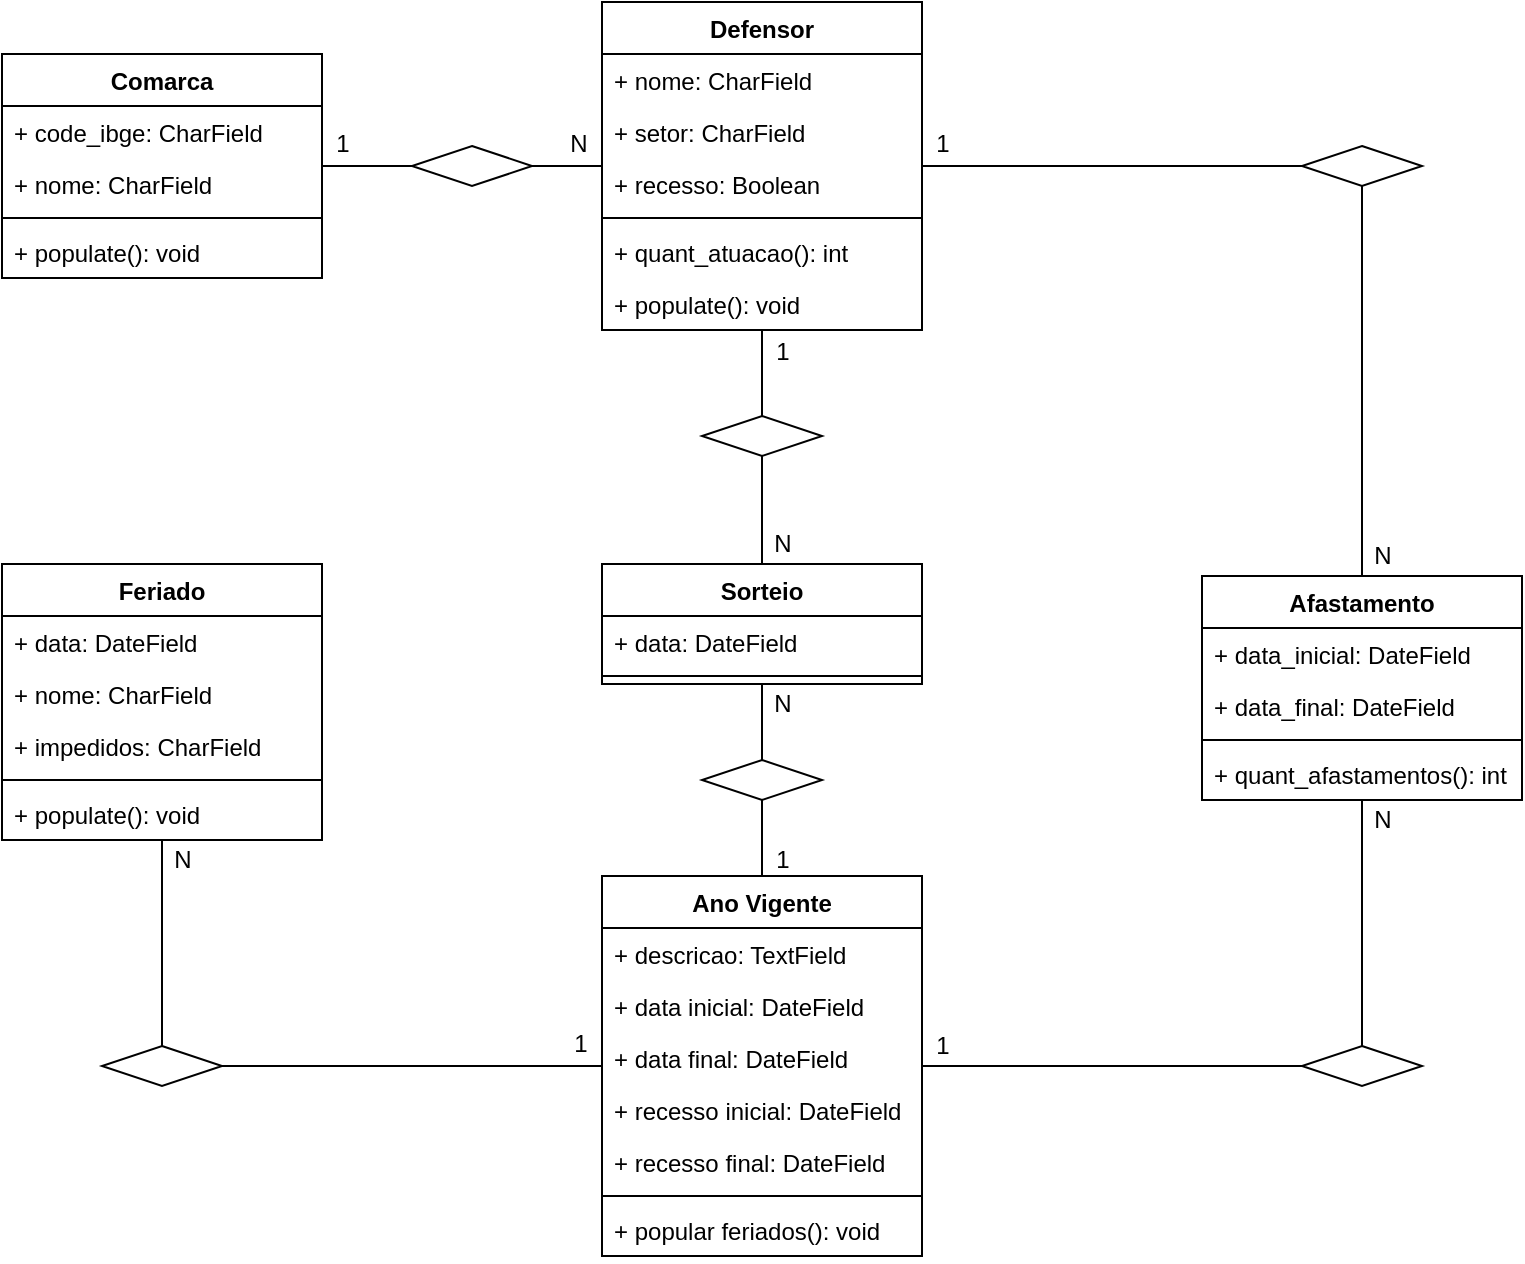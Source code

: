 <mxfile version="15.4.0" type="device"><diagram id="7D2Awziaqjh-ZxNbm0cB" name="database"><mxGraphModel dx="942" dy="604" grid="1" gridSize="10" guides="1" tooltips="1" connect="1" arrows="1" fold="1" page="1" pageScale="1" pageWidth="1169" pageHeight="827" background="#FFFFFF" math="0" shadow="0"><root><mxCell id="0"/><mxCell id="1" parent="0"/><mxCell id="XMSpozBK8sx_yIxx1TeK-5" value="Comarca" style="swimlane;fontStyle=1;align=center;verticalAlign=top;childLayout=stackLayout;horizontal=1;startSize=26;horizontalStack=0;resizeParent=1;resizeParentMax=0;resizeLast=0;collapsible=1;marginBottom=0;" parent="1" vertex="1"><mxGeometry x="205" y="126" width="160" height="112" as="geometry"/></mxCell><mxCell id="XMSpozBK8sx_yIxx1TeK-6" value="+ code_ibge: CharField" style="text;strokeColor=none;fillColor=none;align=left;verticalAlign=top;spacingLeft=4;spacingRight=4;overflow=hidden;rotatable=0;points=[[0,0.5],[1,0.5]];portConstraint=eastwest;" parent="XMSpozBK8sx_yIxx1TeK-5" vertex="1"><mxGeometry y="26" width="160" height="26" as="geometry"/></mxCell><mxCell id="XMSpozBK8sx_yIxx1TeK-9" value="+ nome: CharField" style="text;strokeColor=none;fillColor=none;align=left;verticalAlign=top;spacingLeft=4;spacingRight=4;overflow=hidden;rotatable=0;points=[[0,0.5],[1,0.5]];portConstraint=eastwest;" parent="XMSpozBK8sx_yIxx1TeK-5" vertex="1"><mxGeometry y="52" width="160" height="26" as="geometry"/></mxCell><mxCell id="XMSpozBK8sx_yIxx1TeK-7" value="" style="line;strokeWidth=1;fillColor=none;align=left;verticalAlign=middle;spacingTop=-1;spacingLeft=3;spacingRight=3;rotatable=0;labelPosition=right;points=[];portConstraint=eastwest;" parent="XMSpozBK8sx_yIxx1TeK-5" vertex="1"><mxGeometry y="78" width="160" height="8" as="geometry"/></mxCell><mxCell id="XMSpozBK8sx_yIxx1TeK-8" value="+ populate(): void" style="text;strokeColor=none;fillColor=none;align=left;verticalAlign=top;spacingLeft=4;spacingRight=4;overflow=hidden;rotatable=0;points=[[0,0.5],[1,0.5]];portConstraint=eastwest;" parent="XMSpozBK8sx_yIxx1TeK-5" vertex="1"><mxGeometry y="86" width="160" height="26" as="geometry"/></mxCell><mxCell id="XMSpozBK8sx_yIxx1TeK-10" value="Defensor" style="swimlane;fontStyle=1;align=center;verticalAlign=top;childLayout=stackLayout;horizontal=1;startSize=26;horizontalStack=0;resizeParent=1;resizeParentMax=0;resizeLast=0;collapsible=1;marginBottom=0;" parent="1" vertex="1"><mxGeometry x="505" y="100" width="160" height="164" as="geometry"/></mxCell><mxCell id="XMSpozBK8sx_yIxx1TeK-11" value="+ nome: CharField" style="text;strokeColor=none;fillColor=none;align=left;verticalAlign=top;spacingLeft=4;spacingRight=4;overflow=hidden;rotatable=0;points=[[0,0.5],[1,0.5]];portConstraint=eastwest;" parent="XMSpozBK8sx_yIxx1TeK-10" vertex="1"><mxGeometry y="26" width="160" height="26" as="geometry"/></mxCell><mxCell id="XMSpozBK8sx_yIxx1TeK-12" value="+ setor: CharField" style="text;strokeColor=none;fillColor=none;align=left;verticalAlign=top;spacingLeft=4;spacingRight=4;overflow=hidden;rotatable=0;points=[[0,0.5],[1,0.5]];portConstraint=eastwest;" parent="XMSpozBK8sx_yIxx1TeK-10" vertex="1"><mxGeometry y="52" width="160" height="26" as="geometry"/></mxCell><mxCell id="XMSpozBK8sx_yIxx1TeK-15" value="+ recesso: Boolean" style="text;strokeColor=none;fillColor=none;align=left;verticalAlign=top;spacingLeft=4;spacingRight=4;overflow=hidden;rotatable=0;points=[[0,0.5],[1,0.5]];portConstraint=eastwest;" parent="XMSpozBK8sx_yIxx1TeK-10" vertex="1"><mxGeometry y="78" width="160" height="26" as="geometry"/></mxCell><mxCell id="XMSpozBK8sx_yIxx1TeK-13" value="" style="line;strokeWidth=1;fillColor=none;align=left;verticalAlign=middle;spacingTop=-1;spacingLeft=3;spacingRight=3;rotatable=0;labelPosition=right;points=[];portConstraint=eastwest;" parent="XMSpozBK8sx_yIxx1TeK-10" vertex="1"><mxGeometry y="104" width="160" height="8" as="geometry"/></mxCell><mxCell id="XMSpozBK8sx_yIxx1TeK-14" value="+ quant_atuacao(): int" style="text;strokeColor=none;fillColor=none;align=left;verticalAlign=top;spacingLeft=4;spacingRight=4;overflow=hidden;rotatable=0;points=[[0,0.5],[1,0.5]];portConstraint=eastwest;" parent="XMSpozBK8sx_yIxx1TeK-10" vertex="1"><mxGeometry y="112" width="160" height="26" as="geometry"/></mxCell><mxCell id="XMSpozBK8sx_yIxx1TeK-19" value="+ populate(): void" style="text;strokeColor=none;fillColor=none;align=left;verticalAlign=top;spacingLeft=4;spacingRight=4;overflow=hidden;rotatable=0;points=[[0,0.5],[1,0.5]];portConstraint=eastwest;" parent="XMSpozBK8sx_yIxx1TeK-10" vertex="1"><mxGeometry y="138" width="160" height="26" as="geometry"/></mxCell><mxCell id="XMSpozBK8sx_yIxx1TeK-16" value="" style="shape=rhombus;perimeter=rhombusPerimeter;whiteSpace=wrap;html=1;align=center;" parent="1" vertex="1"><mxGeometry x="410" y="172" width="60" height="20" as="geometry"/></mxCell><mxCell id="XMSpozBK8sx_yIxx1TeK-17" value="" style="endArrow=none;html=1;rounded=0;edgeStyle=orthogonalEdgeStyle;" parent="1" source="XMSpozBK8sx_yIxx1TeK-5" target="XMSpozBK8sx_yIxx1TeK-16" edge="1"><mxGeometry relative="1" as="geometry"><mxPoint x="445" y="10" as="sourcePoint"/><mxPoint x="605" y="10" as="targetPoint"/><Array as="points"/></mxGeometry></mxCell><mxCell id="XMSpozBK8sx_yIxx1TeK-18" value="" style="endArrow=none;html=1;rounded=0;edgeStyle=orthogonalEdgeStyle;" parent="1" source="XMSpozBK8sx_yIxx1TeK-16" target="XMSpozBK8sx_yIxx1TeK-10" edge="1"><mxGeometry relative="1" as="geometry"><mxPoint x="585" y="11" as="sourcePoint"/><mxPoint x="595" y="10" as="targetPoint"/></mxGeometry></mxCell><mxCell id="XMSpozBK8sx_yIxx1TeK-20" value="Feriado" style="swimlane;fontStyle=1;align=center;verticalAlign=top;childLayout=stackLayout;horizontal=1;startSize=26;horizontalStack=0;resizeParent=1;resizeParentMax=0;resizeLast=0;collapsible=1;marginBottom=0;" parent="1" vertex="1"><mxGeometry x="205" y="381" width="160" height="138" as="geometry"/></mxCell><mxCell id="XMSpozBK8sx_yIxx1TeK-21" value="+ data: DateField" style="text;strokeColor=none;fillColor=none;align=left;verticalAlign=top;spacingLeft=4;spacingRight=4;overflow=hidden;rotatable=0;points=[[0,0.5],[1,0.5]];portConstraint=eastwest;" parent="XMSpozBK8sx_yIxx1TeK-20" vertex="1"><mxGeometry y="26" width="160" height="26" as="geometry"/></mxCell><mxCell id="XMSpozBK8sx_yIxx1TeK-22" value="+ nome: CharField" style="text;strokeColor=none;fillColor=none;align=left;verticalAlign=top;spacingLeft=4;spacingRight=4;overflow=hidden;rotatable=0;points=[[0,0.5],[1,0.5]];portConstraint=eastwest;" parent="XMSpozBK8sx_yIxx1TeK-20" vertex="1"><mxGeometry y="52" width="160" height="26" as="geometry"/></mxCell><mxCell id="XMSpozBK8sx_yIxx1TeK-25" value="+ impedidos: CharField" style="text;strokeColor=none;fillColor=none;align=left;verticalAlign=top;spacingLeft=4;spacingRight=4;overflow=hidden;rotatable=0;points=[[0,0.5],[1,0.5]];portConstraint=eastwest;" parent="XMSpozBK8sx_yIxx1TeK-20" vertex="1"><mxGeometry y="78" width="160" height="26" as="geometry"/></mxCell><mxCell id="XMSpozBK8sx_yIxx1TeK-23" value="" style="line;strokeWidth=1;fillColor=none;align=left;verticalAlign=middle;spacingTop=-1;spacingLeft=3;spacingRight=3;rotatable=0;labelPosition=right;points=[];portConstraint=eastwest;" parent="XMSpozBK8sx_yIxx1TeK-20" vertex="1"><mxGeometry y="104" width="160" height="8" as="geometry"/></mxCell><mxCell id="XMSpozBK8sx_yIxx1TeK-24" value="+ populate(): void" style="text;strokeColor=none;fillColor=none;align=left;verticalAlign=top;spacingLeft=4;spacingRight=4;overflow=hidden;rotatable=0;points=[[0,0.5],[1,0.5]];portConstraint=eastwest;" parent="XMSpozBK8sx_yIxx1TeK-20" vertex="1"><mxGeometry y="112" width="160" height="26" as="geometry"/></mxCell><mxCell id="XMSpozBK8sx_yIxx1TeK-27" value="Sorteio" style="swimlane;fontStyle=1;align=center;verticalAlign=top;childLayout=stackLayout;horizontal=1;startSize=26;horizontalStack=0;resizeParent=1;resizeParentMax=0;resizeLast=0;collapsible=1;marginBottom=0;" parent="1" vertex="1"><mxGeometry x="505" y="381" width="160" height="60" as="geometry"/></mxCell><mxCell id="XMSpozBK8sx_yIxx1TeK-28" value="+ data: DateField" style="text;strokeColor=none;fillColor=none;align=left;verticalAlign=top;spacingLeft=4;spacingRight=4;overflow=hidden;rotatable=0;points=[[0,0.5],[1,0.5]];portConstraint=eastwest;" parent="XMSpozBK8sx_yIxx1TeK-27" vertex="1"><mxGeometry y="26" width="160" height="26" as="geometry"/></mxCell><mxCell id="XMSpozBK8sx_yIxx1TeK-31" value="" style="line;strokeWidth=1;fillColor=none;align=left;verticalAlign=middle;spacingTop=-1;spacingLeft=3;spacingRight=3;rotatable=0;labelPosition=right;points=[];portConstraint=eastwest;" parent="XMSpozBK8sx_yIxx1TeK-27" vertex="1"><mxGeometry y="52" width="160" height="8" as="geometry"/></mxCell><mxCell id="XMSpozBK8sx_yIxx1TeK-33" value="" style="shape=rhombus;perimeter=rhombusPerimeter;whiteSpace=wrap;html=1;align=center;" parent="1" vertex="1"><mxGeometry x="555" y="307" width="60" height="20" as="geometry"/></mxCell><mxCell id="XMSpozBK8sx_yIxx1TeK-34" value="" style="endArrow=none;html=1;rounded=0;edgeStyle=orthogonalEdgeStyle;" parent="1" source="XMSpozBK8sx_yIxx1TeK-10" target="XMSpozBK8sx_yIxx1TeK-33" edge="1"><mxGeometry relative="1" as="geometry"><mxPoint x="595" y="30" as="sourcePoint"/><mxPoint x="595" y="110" as="targetPoint"/><Array as="points"><mxPoint x="585" y="281"/><mxPoint x="585" y="281"/></Array></mxGeometry></mxCell><mxCell id="XMSpozBK8sx_yIxx1TeK-35" value="" style="endArrow=none;html=1;rounded=0;edgeStyle=orthogonalEdgeStyle;" parent="1" source="XMSpozBK8sx_yIxx1TeK-33" target="XMSpozBK8sx_yIxx1TeK-27" edge="1"><mxGeometry relative="1" as="geometry"><mxPoint x="675" y="192" as="sourcePoint"/><mxPoint x="765" y="140" as="targetPoint"/></mxGeometry></mxCell><mxCell id="XMSpozBK8sx_yIxx1TeK-36" value="Afastamento" style="swimlane;fontStyle=1;align=center;verticalAlign=top;childLayout=stackLayout;horizontal=1;startSize=26;horizontalStack=0;resizeParent=1;resizeParentMax=0;resizeLast=0;collapsible=1;marginBottom=0;" parent="1" vertex="1"><mxGeometry x="805" y="387" width="160" height="112" as="geometry"/></mxCell><mxCell id="XMSpozBK8sx_yIxx1TeK-37" value="+ data_inicial: DateField" style="text;strokeColor=none;fillColor=none;align=left;verticalAlign=top;spacingLeft=4;spacingRight=4;overflow=hidden;rotatable=0;points=[[0,0.5],[1,0.5]];portConstraint=eastwest;" parent="XMSpozBK8sx_yIxx1TeK-36" vertex="1"><mxGeometry y="26" width="160" height="26" as="geometry"/></mxCell><mxCell id="XMSpozBK8sx_yIxx1TeK-39" value="+ data_final: DateField" style="text;strokeColor=none;fillColor=none;align=left;verticalAlign=top;spacingLeft=4;spacingRight=4;overflow=hidden;rotatable=0;points=[[0,0.5],[1,0.5]];portConstraint=eastwest;" parent="XMSpozBK8sx_yIxx1TeK-36" vertex="1"><mxGeometry y="52" width="160" height="26" as="geometry"/></mxCell><mxCell id="XMSpozBK8sx_yIxx1TeK-38" value="" style="line;strokeWidth=1;fillColor=none;align=left;verticalAlign=middle;spacingTop=-1;spacingLeft=3;spacingRight=3;rotatable=0;labelPosition=right;points=[];portConstraint=eastwest;" parent="XMSpozBK8sx_yIxx1TeK-36" vertex="1"><mxGeometry y="78" width="160" height="8" as="geometry"/></mxCell><mxCell id="XMSpozBK8sx_yIxx1TeK-43" value="+ quant_afastamentos(): int" style="text;strokeColor=none;fillColor=none;align=left;verticalAlign=top;spacingLeft=4;spacingRight=4;overflow=hidden;rotatable=0;points=[[0,0.5],[1,0.5]];portConstraint=eastwest;" parent="XMSpozBK8sx_yIxx1TeK-36" vertex="1"><mxGeometry y="86" width="160" height="26" as="geometry"/></mxCell><mxCell id="XMSpozBK8sx_yIxx1TeK-40" value="" style="shape=rhombus;perimeter=rhombusPerimeter;whiteSpace=wrap;html=1;align=center;" parent="1" vertex="1"><mxGeometry x="855" y="172" width="60" height="20" as="geometry"/></mxCell><mxCell id="XMSpozBK8sx_yIxx1TeK-41" value="" style="endArrow=none;html=1;rounded=0;edgeStyle=orthogonalEdgeStyle;" parent="1" source="XMSpozBK8sx_yIxx1TeK-40" target="XMSpozBK8sx_yIxx1TeK-36" edge="1"><mxGeometry relative="1" as="geometry"><mxPoint x="825" y="140" as="sourcePoint"/><mxPoint x="905" y="140" as="targetPoint"/><Array as="points"/></mxGeometry></mxCell><mxCell id="XMSpozBK8sx_yIxx1TeK-42" value="" style="endArrow=none;html=1;rounded=0;edgeStyle=orthogonalEdgeStyle;" parent="1" source="XMSpozBK8sx_yIxx1TeK-10" target="XMSpozBK8sx_yIxx1TeK-40" edge="1"><mxGeometry relative="1" as="geometry"><mxPoint x="825" y="291" as="sourcePoint"/><mxPoint x="905" y="291" as="targetPoint"/><Array as="points"/></mxGeometry></mxCell><mxCell id="XMSpozBK8sx_yIxx1TeK-44" value="1" style="text;html=1;align=center;verticalAlign=middle;resizable=0;points=[];autosize=1;strokeColor=none;fillColor=none;" parent="1" vertex="1"><mxGeometry x="365" y="161" width="20" height="20" as="geometry"/></mxCell><mxCell id="XMSpozBK8sx_yIxx1TeK-45" value="N" style="text;html=1;align=center;verticalAlign=middle;resizable=0;points=[];autosize=1;strokeColor=none;fillColor=none;" parent="1" vertex="1"><mxGeometry x="483" y="161" width="20" height="20" as="geometry"/></mxCell><mxCell id="XMSpozBK8sx_yIxx1TeK-46" value="N" style="text;html=1;align=center;verticalAlign=middle;resizable=0;points=[];autosize=1;strokeColor=none;fillColor=none;" parent="1" vertex="1"><mxGeometry x="585" y="361" width="20" height="20" as="geometry"/></mxCell><mxCell id="XMSpozBK8sx_yIxx1TeK-47" value="1" style="text;html=1;align=center;verticalAlign=middle;resizable=0;points=[];autosize=1;strokeColor=none;fillColor=none;" parent="1" vertex="1"><mxGeometry x="585" y="265" width="20" height="20" as="geometry"/></mxCell><mxCell id="XMSpozBK8sx_yIxx1TeK-48" value="N" style="text;html=1;align=center;verticalAlign=middle;resizable=0;points=[];autosize=1;strokeColor=none;fillColor=none;" parent="1" vertex="1"><mxGeometry x="885" y="367" width="20" height="20" as="geometry"/></mxCell><mxCell id="XMSpozBK8sx_yIxx1TeK-50" value="1" style="text;html=1;align=center;verticalAlign=middle;resizable=0;points=[];autosize=1;strokeColor=none;fillColor=none;" parent="1" vertex="1"><mxGeometry x="665" y="161" width="20" height="20" as="geometry"/></mxCell><mxCell id="yHVd11UyJIIJcbHqEs9d-4" value="Ano Vigente" style="swimlane;fontStyle=1;align=center;verticalAlign=top;childLayout=stackLayout;horizontal=1;startSize=26;horizontalStack=0;resizeParent=1;resizeParentMax=0;resizeLast=0;collapsible=1;marginBottom=0;" vertex="1" parent="1"><mxGeometry x="505" y="537" width="160" height="190" as="geometry"/></mxCell><mxCell id="yHVd11UyJIIJcbHqEs9d-5" value="+ descricao: TextField" style="text;strokeColor=none;fillColor=none;align=left;verticalAlign=top;spacingLeft=4;spacingRight=4;overflow=hidden;rotatable=0;points=[[0,0.5],[1,0.5]];portConstraint=eastwest;" vertex="1" parent="yHVd11UyJIIJcbHqEs9d-4"><mxGeometry y="26" width="160" height="26" as="geometry"/></mxCell><mxCell id="yHVd11UyJIIJcbHqEs9d-28" value="+ data inicial: DateField" style="text;strokeColor=none;fillColor=none;align=left;verticalAlign=top;spacingLeft=4;spacingRight=4;overflow=hidden;rotatable=0;points=[[0,0.5],[1,0.5]];portConstraint=eastwest;" vertex="1" parent="yHVd11UyJIIJcbHqEs9d-4"><mxGeometry y="52" width="160" height="26" as="geometry"/></mxCell><mxCell id="yHVd11UyJIIJcbHqEs9d-7" value="+ data final: DateField" style="text;strokeColor=none;fillColor=none;align=left;verticalAlign=top;spacingLeft=4;spacingRight=4;overflow=hidden;rotatable=0;points=[[0,0.5],[1,0.5]];portConstraint=eastwest;" vertex="1" parent="yHVd11UyJIIJcbHqEs9d-4"><mxGeometry y="78" width="160" height="26" as="geometry"/></mxCell><mxCell id="yHVd11UyJIIJcbHqEs9d-8" value="+ recesso inicial: DateField" style="text;strokeColor=none;fillColor=none;align=left;verticalAlign=top;spacingLeft=4;spacingRight=4;overflow=hidden;rotatable=0;points=[[0,0.5],[1,0.5]];portConstraint=eastwest;" vertex="1" parent="yHVd11UyJIIJcbHqEs9d-4"><mxGeometry y="104" width="160" height="26" as="geometry"/></mxCell><mxCell id="yHVd11UyJIIJcbHqEs9d-9" value="+ recesso final: DateField" style="text;strokeColor=none;fillColor=none;align=left;verticalAlign=top;spacingLeft=4;spacingRight=4;overflow=hidden;rotatable=0;points=[[0,0.5],[1,0.5]];portConstraint=eastwest;" vertex="1" parent="yHVd11UyJIIJcbHqEs9d-4"><mxGeometry y="130" width="160" height="26" as="geometry"/></mxCell><mxCell id="yHVd11UyJIIJcbHqEs9d-6" value="" style="line;strokeWidth=1;fillColor=none;align=left;verticalAlign=middle;spacingTop=-1;spacingLeft=3;spacingRight=3;rotatable=0;labelPosition=right;points=[];portConstraint=eastwest;" vertex="1" parent="yHVd11UyJIIJcbHqEs9d-4"><mxGeometry y="156" width="160" height="8" as="geometry"/></mxCell><mxCell id="yHVd11UyJIIJcbHqEs9d-30" value="+ popular feriados(): void" style="text;strokeColor=none;fillColor=none;align=left;verticalAlign=top;spacingLeft=4;spacingRight=4;overflow=hidden;rotatable=0;points=[[0,0.5],[1,0.5]];portConstraint=eastwest;" vertex="1" parent="yHVd11UyJIIJcbHqEs9d-4"><mxGeometry y="164" width="160" height="26" as="geometry"/></mxCell><mxCell id="yHVd11UyJIIJcbHqEs9d-10" value="" style="shape=rhombus;perimeter=rhombusPerimeter;whiteSpace=wrap;html=1;align=center;" vertex="1" parent="1"><mxGeometry x="255" y="622" width="60" height="20" as="geometry"/></mxCell><mxCell id="yHVd11UyJIIJcbHqEs9d-12" value="" style="endArrow=none;html=1;rounded=0;edgeStyle=orthogonalEdgeStyle;" edge="1" parent="1" source="XMSpozBK8sx_yIxx1TeK-20" target="yHVd11UyJIIJcbHqEs9d-10"><mxGeometry relative="1" as="geometry"><mxPoint x="595" y="337" as="sourcePoint"/><mxPoint x="595" y="391.0" as="targetPoint"/></mxGeometry></mxCell><mxCell id="yHVd11UyJIIJcbHqEs9d-13" value="" style="endArrow=none;html=1;rounded=0;edgeStyle=orthogonalEdgeStyle;" edge="1" parent="1" source="yHVd11UyJIIJcbHqEs9d-4" target="yHVd11UyJIIJcbHqEs9d-10"><mxGeometry relative="1" as="geometry"><mxPoint x="295" y="529.0" as="sourcePoint"/><mxPoint x="295" y="606" as="targetPoint"/></mxGeometry></mxCell><mxCell id="yHVd11UyJIIJcbHqEs9d-14" value="N" style="text;html=1;align=center;verticalAlign=middle;resizable=0;points=[];autosize=1;strokeColor=none;fillColor=none;" vertex="1" parent="1"><mxGeometry x="285" y="519" width="20" height="20" as="geometry"/></mxCell><mxCell id="yHVd11UyJIIJcbHqEs9d-15" value="1" style="text;html=1;align=center;verticalAlign=middle;resizable=0;points=[];autosize=1;strokeColor=none;fillColor=none;" vertex="1" parent="1"><mxGeometry x="484" y="611" width="20" height="20" as="geometry"/></mxCell><mxCell id="yHVd11UyJIIJcbHqEs9d-17" value="" style="shape=rhombus;perimeter=rhombusPerimeter;whiteSpace=wrap;html=1;align=center;" vertex="1" parent="1"><mxGeometry x="855" y="622" width="60" height="20" as="geometry"/></mxCell><mxCell id="yHVd11UyJIIJcbHqEs9d-18" value="" style="endArrow=none;html=1;rounded=0;edgeStyle=orthogonalEdgeStyle;" edge="1" parent="1" source="yHVd11UyJIIJcbHqEs9d-4" target="yHVd11UyJIIJcbHqEs9d-17"><mxGeometry relative="1" as="geometry"><mxPoint x="515" y="616" as="sourcePoint"/><mxPoint x="325" y="616" as="targetPoint"/></mxGeometry></mxCell><mxCell id="yHVd11UyJIIJcbHqEs9d-19" value="" style="endArrow=none;html=1;rounded=0;edgeStyle=orthogonalEdgeStyle;" edge="1" parent="1" source="XMSpozBK8sx_yIxx1TeK-36" target="yHVd11UyJIIJcbHqEs9d-17"><mxGeometry relative="1" as="geometry"><mxPoint x="675" y="616" as="sourcePoint"/><mxPoint x="865" y="616" as="targetPoint"/></mxGeometry></mxCell><mxCell id="yHVd11UyJIIJcbHqEs9d-20" value="N" style="text;html=1;align=center;verticalAlign=middle;resizable=0;points=[];autosize=1;strokeColor=none;fillColor=none;" vertex="1" parent="1"><mxGeometry x="885" y="499" width="20" height="20" as="geometry"/></mxCell><mxCell id="yHVd11UyJIIJcbHqEs9d-21" value="1" style="text;html=1;align=center;verticalAlign=middle;resizable=0;points=[];autosize=1;strokeColor=none;fillColor=none;" vertex="1" parent="1"><mxGeometry x="665" y="612" width="20" height="20" as="geometry"/></mxCell><mxCell id="yHVd11UyJIIJcbHqEs9d-22" value="" style="shape=rhombus;perimeter=rhombusPerimeter;whiteSpace=wrap;html=1;align=center;" vertex="1" parent="1"><mxGeometry x="555" y="479" width="60" height="20" as="geometry"/></mxCell><mxCell id="yHVd11UyJIIJcbHqEs9d-24" value="" style="endArrow=none;html=1;rounded=0;edgeStyle=orthogonalEdgeStyle;" edge="1" parent="1" source="XMSpozBK8sx_yIxx1TeK-27" target="yHVd11UyJIIJcbHqEs9d-22"><mxGeometry relative="1" as="geometry"><mxPoint x="895" y="509" as="sourcePoint"/><mxPoint x="895" y="606" as="targetPoint"/></mxGeometry></mxCell><mxCell id="yHVd11UyJIIJcbHqEs9d-25" value="" style="endArrow=none;html=1;rounded=0;edgeStyle=orthogonalEdgeStyle;" edge="1" parent="1" source="yHVd11UyJIIJcbHqEs9d-4" target="yHVd11UyJIIJcbHqEs9d-22"><mxGeometry relative="1" as="geometry"><mxPoint x="595" y="451" as="sourcePoint"/><mxPoint x="595" y="489" as="targetPoint"/></mxGeometry></mxCell><mxCell id="yHVd11UyJIIJcbHqEs9d-26" value="N" style="text;html=1;align=center;verticalAlign=middle;resizable=0;points=[];autosize=1;strokeColor=none;fillColor=none;" vertex="1" parent="1"><mxGeometry x="585" y="441" width="20" height="20" as="geometry"/></mxCell><mxCell id="yHVd11UyJIIJcbHqEs9d-27" value="1" style="text;html=1;align=center;verticalAlign=middle;resizable=0;points=[];autosize=1;strokeColor=none;fillColor=none;" vertex="1" parent="1"><mxGeometry x="585" y="519" width="20" height="20" as="geometry"/></mxCell></root></mxGraphModel></diagram></mxfile>